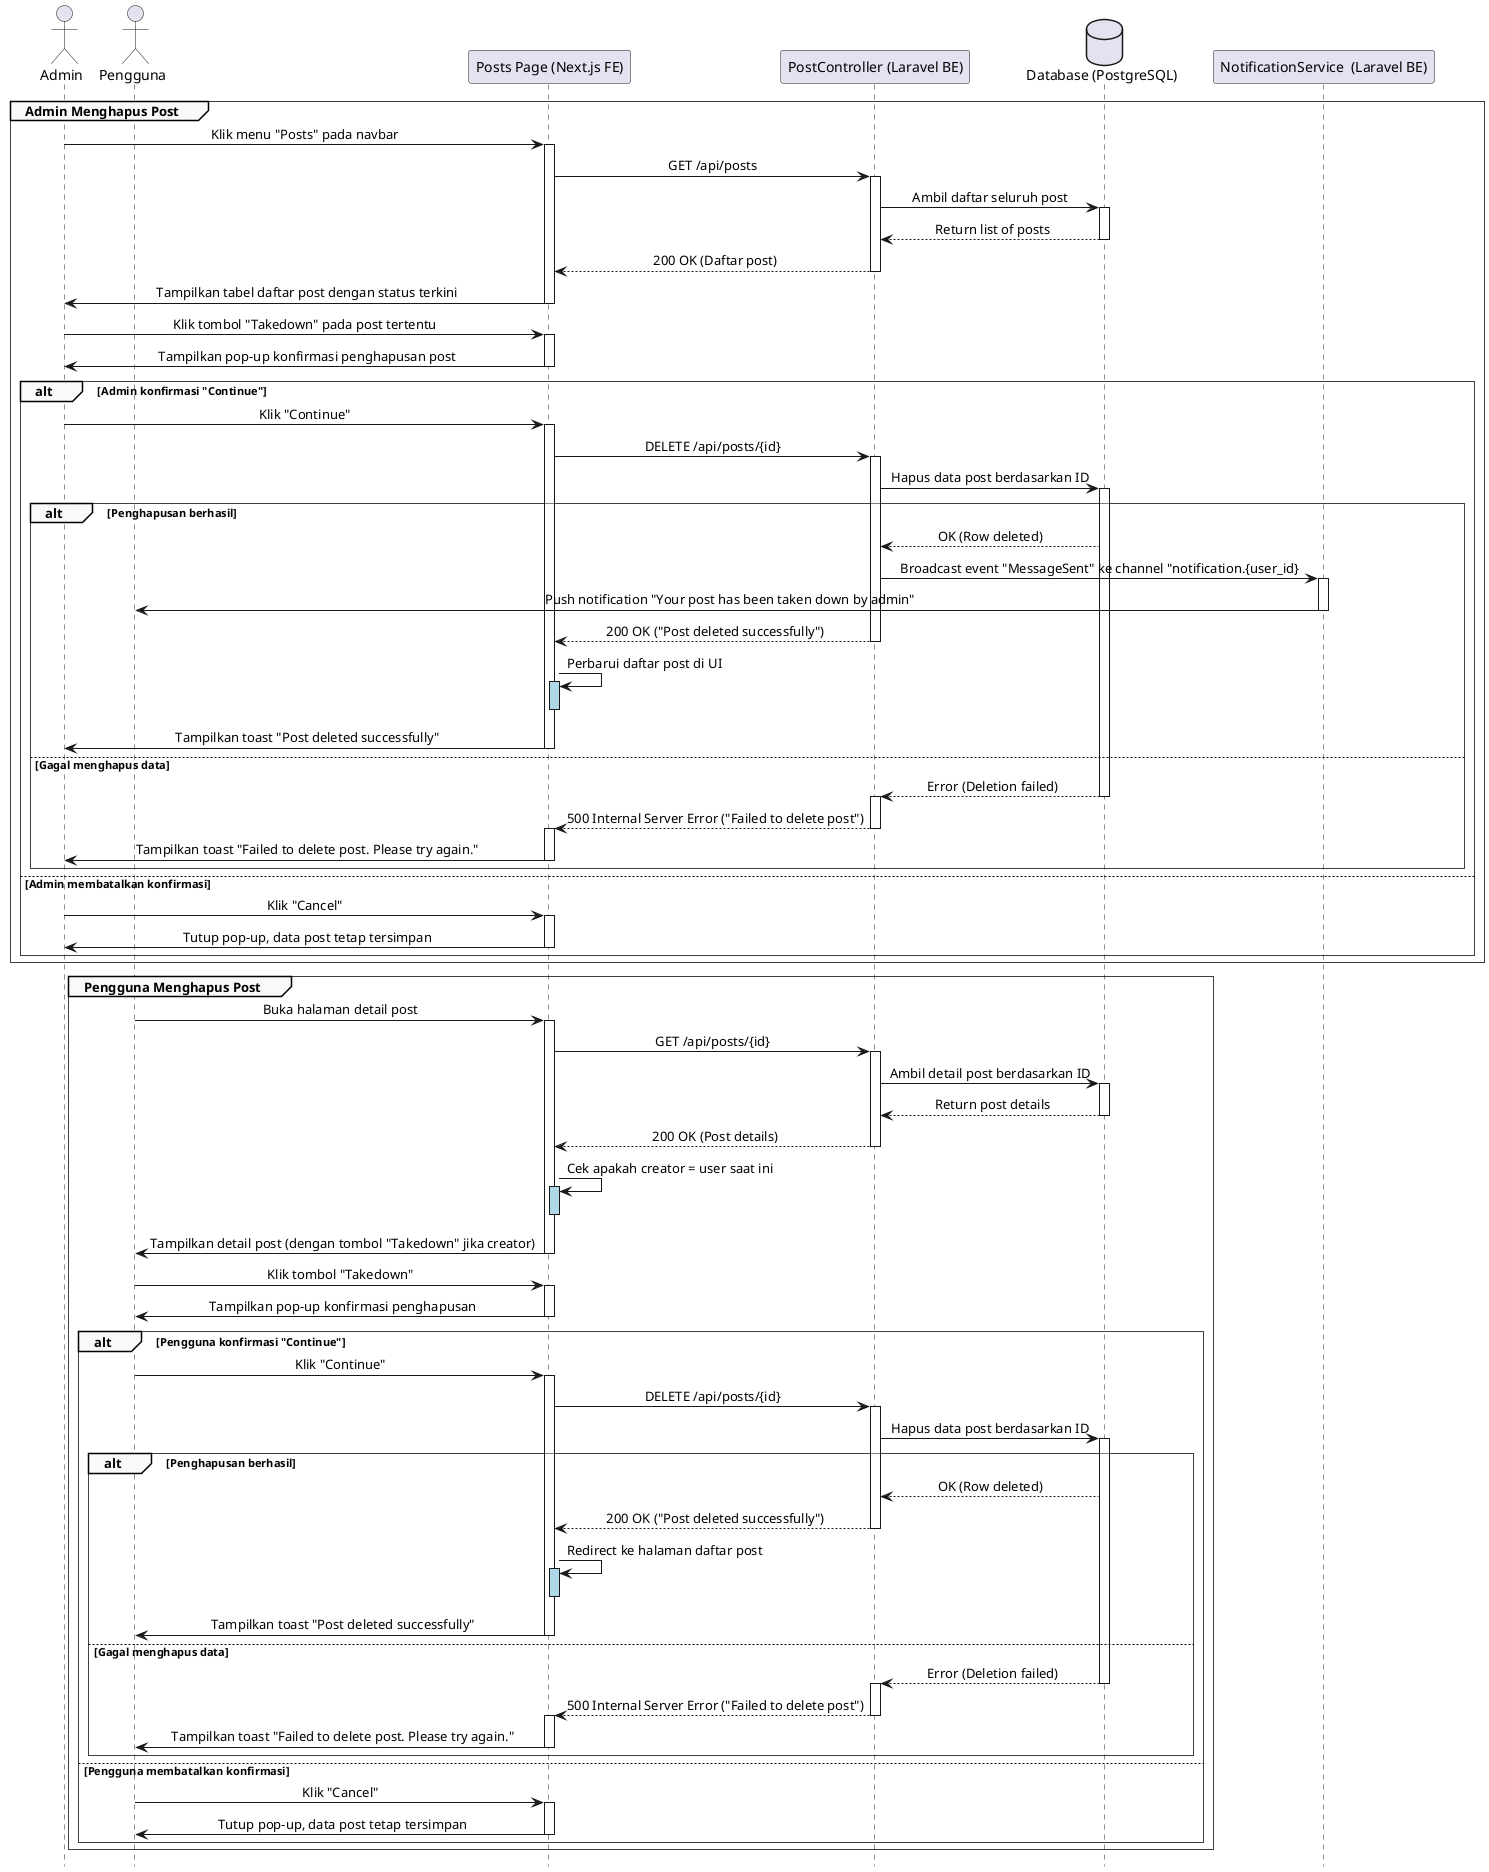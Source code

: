 @startuml
' === Styling ===
skinparam sequence {
    LifelineFooterStrategy none
    MessageAlign center
    ArrowThickness 1
    ParticipantPadding 20
    GroupBorderThickness 0.5
    GroupBackgroundColor #F9F9F9
}
hide footbox

' === Participants ===
actor Admin
actor Pengguna
participant "Posts Page (Next.js FE)" as FE
participant "PostController (Laravel BE)" as BE
database "Database (PostgreSQL)" as DB
participant "NotificationService  (Laravel BE)" as NS

' === Flow A: Admin Menghapus Post ===
group Admin Menghapus Post
    Admin -> FE: Klik menu "Posts" pada navbar
    activate FE
    FE -> BE: GET /api/posts
    activate BE
    BE -> DB: Ambil daftar seluruh post
    activate DB
    DB --> BE: Return list of posts
    deactivate DB
    BE --> FE: 200 OK (Daftar post)
    deactivate BE
    FE -> Admin: Tampilkan tabel daftar post dengan status terkini
    deactivate FE

    Admin -> FE: Klik tombol "Takedown" pada post tertentu
    activate FE
    FE -> Admin: Tampilkan pop-up konfirmasi penghapusan post
    deactivate FE

    alt Admin konfirmasi "Continue"
        Admin -> FE: Klik "Continue"
        activate FE
        FE -> BE: DELETE /api/posts/{id}
        activate BE
        BE -> DB: Hapus data post berdasarkan ID
        activate DB

        alt Penghapusan berhasil
            DB --> BE: OK (Row deleted)
            ' Kirim notifikasi ke Creator post
            BE -> NS: Broadcast event "MessageSent" ke channel "notification.{user_id}
            activate NS
            NS -> Pengguna: Push notification "Your post has been taken down by admin"
            deactivate NS
            BE --> FE: 200 OK ("Post deleted successfully")
            deactivate BE
            FE -> FE: Perbarui daftar post di UI
            activate FE #LightBlue
            deactivate FE #LightBlue
            FE -> Admin: Tampilkan toast "Post deleted successfully"
            deactivate FE


        else Gagal menghapus data
            DB --> BE: Error (Deletion failed)
            deactivate DB
            activate BE
            BE --> FE: 500 Internal Server Error ("Failed to delete post")
            deactivate BE
            activate FE
            FE -> Admin: Tampilkan toast "Failed to delete post. Please try again."
            deactivate FE
        end

    else Admin membatalkan konfirmasi
        Admin -> FE: Klik "Cancel"
        activate FE
        FE -> Admin: Tutup pop-up, data post tetap tersimpan
        deactivate FE
    end
end


' === Flow B: User Menghapus Post ===
group Pengguna Menghapus Post
    Pengguna -> FE: Buka halaman detail post
    activate FE
    FE -> BE: GET /api/posts/{id}
    activate BE
    BE -> DB: Ambil detail post berdasarkan ID
    activate DB
    DB --> BE: Return post details
    deactivate DB
    BE --> FE: 200 OK (Post details)
    deactivate BE
    FE -> FE: Cek apakah creator = user saat ini
    activate FE #LightBlue
    deactivate FE #LightBlue
    FE -> Pengguna: Tampilkan detail post (dengan tombol "Takedown" jika creator)
    deactivate FE

    Pengguna -> FE: Klik tombol "Takedown"
    activate FE
    FE -> Pengguna: Tampilkan pop-up konfirmasi penghapusan
    deactivate FE

    alt Pengguna konfirmasi "Continue"
        Pengguna -> FE: Klik "Continue"
        activate FE
        FE -> BE: DELETE /api/posts/{id}
        activate BE
        BE -> DB: Hapus data post berdasarkan ID
        activate DB

        alt Penghapusan berhasil
            DB --> BE: OK (Row deleted)
            BE --> FE: 200 OK ("Post deleted successfully")
            deactivate BE
            FE -> FE: Redirect ke halaman daftar post
            activate FE #LightBlue
            deactivate FE #LightBlue
            FE -> Pengguna: Tampilkan toast "Post deleted successfully"
            deactivate FE

        else Gagal menghapus data
            DB --> BE: Error (Deletion failed)
            deactivate DB
            activate BE
            BE --> FE: 500 Internal Server Error ("Failed to delete post")
            deactivate BE
            activate FE
            FE -> Pengguna: Tampilkan toast "Failed to delete post. Please try again."
            deactivate FE
        end

    else Pengguna membatalkan konfirmasi
        Pengguna -> FE: Klik "Cancel"
        activate FE
        FE -> Pengguna: Tutup pop-up, data post tetap tersimpan
        deactivate FE
    end
end

@enduml
